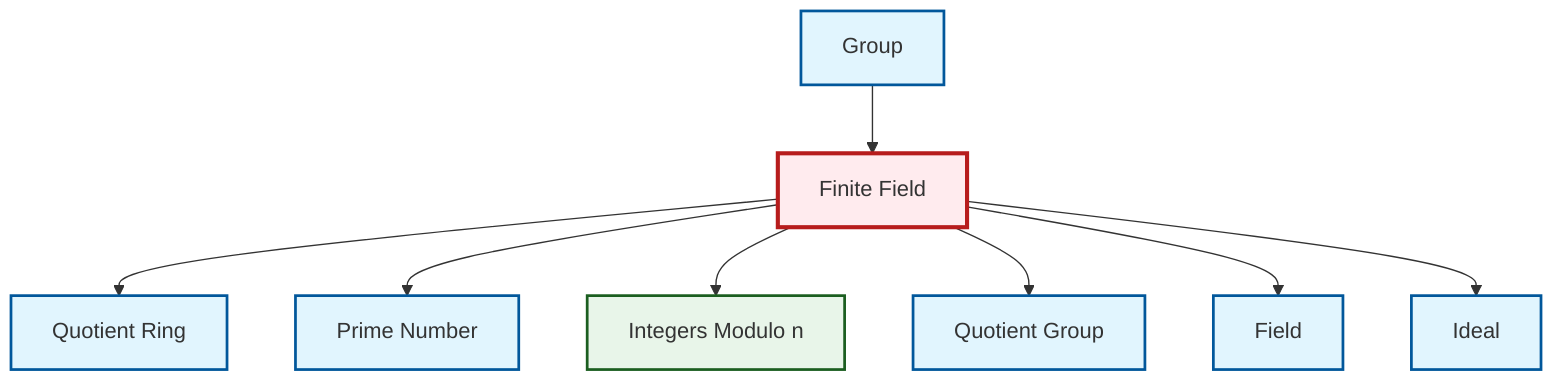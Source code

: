 graph TD
    classDef definition fill:#e1f5fe,stroke:#01579b,stroke-width:2px
    classDef theorem fill:#f3e5f5,stroke:#4a148c,stroke-width:2px
    classDef axiom fill:#fff3e0,stroke:#e65100,stroke-width:2px
    classDef example fill:#e8f5e9,stroke:#1b5e20,stroke-width:2px
    classDef current fill:#ffebee,stroke:#b71c1c,stroke-width:3px
    ex-quotient-integers-mod-n["Integers Modulo n"]:::example
    def-ideal["Ideal"]:::definition
    def-field["Field"]:::definition
    ex-finite-field["Finite Field"]:::example
    def-quotient-group["Quotient Group"]:::definition
    def-quotient-ring["Quotient Ring"]:::definition
    def-group["Group"]:::definition
    def-prime["Prime Number"]:::definition
    def-group --> ex-finite-field
    ex-finite-field --> def-quotient-ring
    ex-finite-field --> def-prime
    ex-finite-field --> ex-quotient-integers-mod-n
    ex-finite-field --> def-quotient-group
    ex-finite-field --> def-field
    ex-finite-field --> def-ideal
    class ex-finite-field current